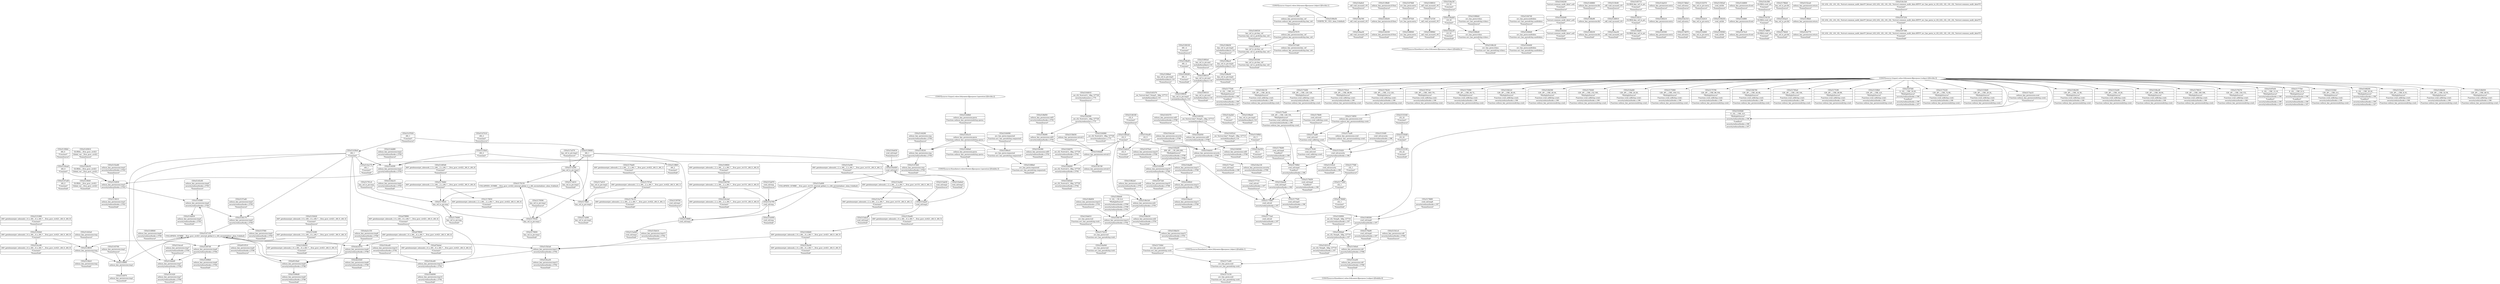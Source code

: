digraph {
	CE0x5144ea0 [shape=record,shape=Mrecord,label="{CE0x5144ea0|i64_0|*Constant*}"]
	CE0x516a9c0 [shape=record,shape=Mrecord,label="{CE0x516a9c0|_call_void_mcount()_#3|*SummSource*}"]
	CE0x514dd80 [shape=record,shape=Mrecord,label="{CE0x514dd80|selinux_key_permission:tmp2|security/selinux/hooks.c,5783|*SummSource*}"]
	CE0x517ea10 [shape=record,shape=Mrecord,label="{CE0x517ea10|selinux_key_permission:cred|Function::selinux_key_permission&Arg::cred::|*SummSource*}"]
	CE0x5149f60 [shape=record,shape=Mrecord,label="{CE0x5149f60|selinux_key_permission:tmp1}"]
	CE0x4a3c150 [shape=record,shape=Mrecord,label="{CE0x4a3c150|selinux_key_permission:tmp8|security/selinux/hooks.c,5786|*SummSource*}"]
	CE0x516b290 [shape=record,shape=Mrecord,label="{CE0x516b290|128:_i8*,_:_CRE_32,36_|*MultipleSource*|Function::cred_sid&Arg::cred::|security/selinux/hooks.c,196|Function::selinux_key_permission&Arg::cred::}"]
	CE0x5147d60 [shape=record,shape=Mrecord,label="{CE0x5147d60|selinux_key_permission:key_ref|Function::selinux_key_permission&Arg::key_ref::|*SummSource*}"]
	CE0x5145b50 [shape=record,shape=Mrecord,label="{CE0x5145b50|selinux_key_permission:if.then}"]
	CE0x5165370 [shape=record,shape=Mrecord,label="{CE0x5165370|_ret_%struct.key*_%tmp5,_!dbg_!27715|include/linux/key.h,116|*SummSource*}"]
	CE0x513f4b0 [shape=record,shape=Mrecord,label="{CE0x513f4b0|i64_0|*Constant*|*SummSource*}"]
	CE0x51670e0 [shape=record,shape=Mrecord,label="{CE0x51670e0|selinux_key_permission:tmp10|security/selinux/hooks.c,5789|*SummSource*}"]
	CE0x51678d0 [shape=record,shape=Mrecord,label="{CE0x51678d0|avc_has_perm:entry|*SummSource*}"]
	CE0x517a390 [shape=record,shape=Mrecord,label="{CE0x517a390|key_ref_to_ptr:tmp3}"]
	CE0x5150420 [shape=record,shape=Mrecord,label="{CE0x5150420|i64*_getelementptr_inbounds_(_6_x_i64_,_6_x_i64_*___llvm_gcov_ctr421,_i64_0,_i64_3)|*Constant*|*SummSource*}"]
	CE0x517eaf0 [shape=record,shape=Mrecord,label="{CE0x517eaf0|selinux_key_permission:cred|Function::selinux_key_permission&Arg::cred::|*SummSink*}"]
	CE0x5169530 [shape=record,shape=Mrecord,label="{CE0x5169530|key_ref_to_ptr:key_ref|Function::key_ref_to_ptr&Arg::key_ref::|*SummSource*}"]
	CE0x5178db0 [shape=record,shape=Mrecord,label="{CE0x5178db0|i64*_getelementptr_inbounds_(_2_x_i64_,_2_x_i64_*___llvm_gcov_ctr422,_i64_0,_i64_0)|*Constant*}"]
	CE0x517a720 [shape=record,shape=Mrecord,label="{CE0x517a720|_call_void_mcount()_#3}"]
	CE0x5144330 [shape=record,shape=Mrecord,label="{CE0x5144330|selinux_key_permission:if.then|*SummSink*}"]
	CE0x5171e60 [shape=record,shape=Mrecord,label="{CE0x5171e60|avc_has_perm:ssid|Function::avc_has_perm&Arg::ssid::}"]
	CE0x5188c20 [shape=record,shape=Mrecord,label="{CE0x5188c20|avc_has_perm:tclass|Function::avc_has_perm&Arg::tclass::|*SummSink*}"]
	CE0x5153e90 [shape=record,shape=Mrecord,label="{CE0x5153e90|128:_i8*,_:_CRE_16,20_|*MultipleSource*|Function::cred_sid&Arg::cred::|security/selinux/hooks.c,196|Function::selinux_key_permission&Arg::cred::}"]
	CE0x5199830 [shape=record,shape=Mrecord,label="{CE0x5199830|key_ref_to_ptr:tmp5|include/linux/key.h,116}"]
	CE0x5178f20 [shape=record,shape=Mrecord,label="{CE0x5178f20|i64*_getelementptr_inbounds_(_2_x_i64_,_2_x_i64_*___llvm_gcov_ctr422,_i64_0,_i64_0)|*Constant*|*SummSink*}"]
	CE0x51790e0 [shape=record,shape=Mrecord,label="{CE0x51790e0|key_ref_to_ptr:tmp}"]
	CE0x5160fc0 [shape=record,shape=Mrecord,label="{CE0x5160fc0|selinux_key_permission:tmp11|security/selinux/hooks.c,5789}"]
	CE0x515a2b0 [shape=record,shape=Mrecord,label="{CE0x515a2b0|i64*_getelementptr_inbounds_(_2_x_i64_,_2_x_i64_*___llvm_gcov_ctr131,_i64_0,_i64_1)|*Constant*}"]
	CE0x5188ec0 [shape=record,shape=Mrecord,label="{CE0x5188ec0|avc_has_perm:requested|Function::avc_has_perm&Arg::requested::}"]
	CE0x51520f0 [shape=record,shape=Mrecord,label="{CE0x51520f0|i64*_getelementptr_inbounds_(_6_x_i64_,_6_x_i64_*___llvm_gcov_ctr421,_i64_0,_i64_3)|*Constant*}"]
	CE0x517a010 [shape=record,shape=Mrecord,label="{CE0x517a010|key_ref_to_ptr:tmp2|*SummSource*}"]
	CE0x514ca00 [shape=record,shape=Mrecord,label="{CE0x514ca00|selinux_key_permission:call|security/selinux/hooks.c,5786|*SummSink*}"]
	CE0x515ab50 [shape=record,shape=Mrecord,label="{CE0x515ab50|cred_sid:tmp2|*SummSource*}"]
	CE0x513fdc0 [shape=record,shape=Mrecord,label="{CE0x513fdc0|selinux_key_permission:tmp|*SummSink*}"]
	CE0x5164740 [shape=record,shape=Mrecord,label="{CE0x5164740|avc_has_perm:auditdata|Function::avc_has_perm&Arg::auditdata::|*SummSource*}"]
	CE0x51541c0 [shape=record,shape=Mrecord,label="{CE0x51541c0|selinux_key_permission:call|security/selinux/hooks.c,5786|*SummSource*}"]
	CE0x51646d0 [shape=record,shape=Mrecord,label="{CE0x51646d0|avc_has_perm:auditdata|Function::avc_has_perm&Arg::auditdata::}"]
	CE0x5144170 [shape=record,shape=Mrecord,label="{CE0x5144170|selinux_key_permission:tmp5|security/selinux/hooks.c,5783}"]
	CE0x5146e90 [shape=record,shape=Mrecord,label="{CE0x5146e90|selinux_key_permission:bb}"]
	CE0x516bcd0 [shape=record,shape=Mrecord,label="{CE0x516bcd0|128:_i8*,_:_CRE_56,64_|*MultipleSource*|Function::cred_sid&Arg::cred::|security/selinux/hooks.c,196|Function::selinux_key_permission&Arg::cred::}"]
	CE0x5145e10 [shape=record,shape=Mrecord,label="{CE0x5145e10|selinux_key_permission:perm|Function::selinux_key_permission&Arg::perm::}"]
	CE0x51485d0 [shape=record,shape=Mrecord,label="{CE0x51485d0|i64*_getelementptr_inbounds_(_2_x_i64_,_2_x_i64_*___llvm_gcov_ctr422,_i64_0,_i64_0)|*Constant*|*SummSource*}"]
	CE0x513fc60 [shape=record,shape=Mrecord,label="{CE0x513fc60|_call_void_mcount()_#3|*SummSource*}"]
	CE0x514a630 [shape=record,shape=Mrecord,label="{CE0x514a630|selinux_key_permission:tmp4|security/selinux/hooks.c,5783|*SummSink*}"]
	CE0x5177bf0 [shape=record,shape=Mrecord,label="{CE0x5177bf0|cred_sid:tmp5|security/selinux/hooks.c,196|*SummSink*}"]
	CE0x517a080 [shape=record,shape=Mrecord,label="{CE0x517a080|key_ref_to_ptr:tmp2|*SummSink*}"]
	CE0x5176610 [shape=record,shape=Mrecord,label="{CE0x5176610|128:_i8*,_:_CRE_160,168_|*MultipleSource*|Function::cred_sid&Arg::cred::|security/selinux/hooks.c,196|Function::selinux_key_permission&Arg::cred::}"]
	CE0x5153fe0 [shape=record,shape=Mrecord,label="{CE0x5153fe0|i64_2|*Constant*}"]
	CE0x5185710 [shape=record,shape=Mrecord,label="{CE0x5185710|GLOBAL:key_ref_to_ptr|*Constant*|*SummSource*}"]
	CE0x518b430 [shape=record,shape=Mrecord,label="{CE0x518b430|selinux_key_permission:sid2|security/selinux/hooks.c,5791|*SummSink*}"]
	CE0x5147dd0 [shape=record,shape=Mrecord,label="{CE0x5147dd0|selinux_key_permission:key_ref|Function::selinux_key_permission&Arg::key_ref::|*SummSink*}"]
	CE0x5176270 [shape=record,shape=Mrecord,label="{CE0x5176270|128:_i8*,_:_CRE_144,152_|*MultipleSource*|Function::cred_sid&Arg::cred::|security/selinux/hooks.c,196|Function::selinux_key_permission&Arg::cred::}"]
	CE0x67f9f20 [shape=record,shape=Mrecord,label="{CE0x67f9f20|i64*_getelementptr_inbounds_(_6_x_i64_,_6_x_i64_*___llvm_gcov_ctr421,_i64_0,_i64_4)|*Constant*}"]
	CE0x5147830 [shape=record,shape=Mrecord,label="{CE0x5147830|i64_1|*Constant*|*SummSource*}"]
	CE0x516a4b0 [shape=record,shape=Mrecord,label="{CE0x516a4b0|cred_sid:tmp3}"]
	CE0x5167b30 [shape=record,shape=Mrecord,label="{CE0x5167b30|4:_i32,_:_CRE_12,16_|*MultipleSource*|security/selinux/hooks.c,196|*LoadInst*|security/selinux/hooks.c,196|security/selinux/hooks.c,197}"]
	CE0x517fc00 [shape=record,shape=Mrecord,label="{CE0x517fc00|cred_sid:cred|Function::cred_sid&Arg::cred::|*SummSink*}"]
	CE0x5145590 [shape=record,shape=Mrecord,label="{CE0x5145590|selinux_key_permission:entry|*SummSink*}"]
	CE0x5164b60 [shape=record,shape=Mrecord,label="{CE0x5164b60|i64*_getelementptr_inbounds_(_6_x_i64_,_6_x_i64_*___llvm_gcov_ctr421,_i64_0,_i64_5)|*Constant*}"]
	CE0x67f9f90 [shape=record,shape=Mrecord,label="{CE0x67f9f90|i64*_getelementptr_inbounds_(_6_x_i64_,_6_x_i64_*___llvm_gcov_ctr421,_i64_0,_i64_4)|*Constant*|*SummSource*}"]
	CE0x51777b0 [shape=record,shape=Mrecord,label="{CE0x51777b0|4:_i32,_:_CRE_8,12_|*MultipleSource*|security/selinux/hooks.c,196|*LoadInst*|security/selinux/hooks.c,196|security/selinux/hooks.c,197}"]
	CE0x5172210 [shape=record,shape=Mrecord,label="{CE0x5172210|avc_has_perm:tsid|Function::avc_has_perm&Arg::tsid::}"]
	CE0x5177fd0 [shape=record,shape=Mrecord,label="{CE0x5177fd0|i32_1|*Constant*|*SummSource*}"]
	CE0x51533b0 [shape=record,shape=Mrecord,label="{CE0x51533b0|128:_i8*,_:_CRE_0,4_|*MultipleSource*|Function::cred_sid&Arg::cred::|security/selinux/hooks.c,196|Function::selinux_key_permission&Arg::cred::}"]
	CE0x515b410 [shape=record,shape=Mrecord,label="{CE0x515b410|selinux_key_permission:tmp13|security/selinux/hooks.c,5792|*SummSource*}"]
	CE0x517d8e0 [shape=record,shape=Mrecord,label="{CE0x517d8e0|cred_sid:entry|*SummSource*}"]
	CE0x513f6d0 [shape=record,shape=Mrecord,label="{CE0x513f6d0|selinux_key_permission:if.then|*SummSource*}"]
	CE0x513f440 [shape=record,shape=Mrecord,label="{CE0x513f440|GLOBAL:__llvm_gcov_ctr421|Global_var:__llvm_gcov_ctr421|*SummSink*}"]
	CE0x515f210 [shape=record,shape=Mrecord,label="{CE0x515f210|GLOBAL:key_ref_to_ptr|*Constant*}"]
	CE0x5168200 [shape=record,shape=Mrecord,label="{CE0x5168200|4:_i32,_:_CRE_20,24_|*MultipleSource*|security/selinux/hooks.c,196|*LoadInst*|security/selinux/hooks.c,196|security/selinux/hooks.c,197}"]
	CE0x518bd10 [shape=record,shape=Mrecord,label="{CE0x518bd10|selinux_key_permission:tmp12|security/selinux/hooks.c,5791|*SummSink*}"]
	CE0x5180f00 [shape=record,shape=Mrecord,label="{CE0x5180f00|_ret_i32_%tmp6,_!dbg_!27716|security/selinux/hooks.c,197|*SummSource*}"]
	"CONST[source:0(mediator),value:2(dynamic)][purpose:{object}][SnkIdx:1]"
	CE0x514a2b0 [shape=record,shape=Mrecord,label="{CE0x514a2b0|i32_5|*Constant*|*SummSource*}"]
	CE0x518adf0 [shape=record,shape=Mrecord,label="{CE0x518adf0|selinux_key_permission:tmp11|security/selinux/hooks.c,5789|*SummSource*}"]
	CE0x5145c00 [shape=record,shape=Mrecord,label="{CE0x5145c00|selinux_key_permission:tmp4|security/selinux/hooks.c,5783|*SummSource*}"]
	CE0x515a4d0 [shape=record,shape=Mrecord,label="{CE0x515a4d0|cred_sid:tmp1|*SummSink*}"]
	CE0x518bf50 [shape=record,shape=Mrecord,label="{CE0x518bf50|selinux_key_permission:call3|security/selinux/hooks.c,5791|*SummSource*}"]
	CE0x5177ae0 [shape=record,shape=Mrecord,label="{CE0x5177ae0|cred_sid:tmp5|security/selinux/hooks.c,196|*SummSource*}"]
	CE0x514ebd0 [shape=record,shape=Mrecord,label="{CE0x514ebd0|selinux_key_permission:tmp7|security/selinux/hooks.c,5784}"]
	CE0x5153a30 [shape=record,shape=Mrecord,label="{CE0x5153a30|128:_i8*,_:_CRE_8,16_|*MultipleSource*|Function::cred_sid&Arg::cred::|security/selinux/hooks.c,196|Function::selinux_key_permission&Arg::cred::}"]
	CE0x5152410 [shape=record,shape=Mrecord,label="{CE0x5152410|key_ref_to_ptr:entry}"]
	CE0x515aae0 [shape=record,shape=Mrecord,label="{CE0x515aae0|cred_sid:tmp2}"]
	CE0x5198ef0 [shape=record,shape=Mrecord,label="{CE0x5198ef0|i64_-2|*Constant*}"]
	CE0x5159560 [shape=record,shape=Mrecord,label="{CE0x5159560|cred_sid:bb|*SummSink*}"]
	CE0x5157ed0 [shape=record,shape=Mrecord,label="{CE0x5157ed0|selinux_key_permission:tmp5|security/selinux/hooks.c,5783|*SummSource*}"]
	CE0x5144800 [shape=record,shape=Mrecord,label="{CE0x5144800|selinux_key_permission:if.end|*SummSource*}"]
	CE0x5198e00 [shape=record,shape=Mrecord,label="{CE0x5198e00|key_ref_to_ptr:tmp4|include/linux/key.h,116|*SummSink*}"]
	CE0x4a3c0e0 [shape=record,shape=Mrecord,label="{CE0x4a3c0e0|selinux_key_permission:tmp8|security/selinux/hooks.c,5786|*SummSink*}"]
	CE0x5144280 [shape=record,shape=Mrecord,label="{CE0x5144280|selinux_key_permission:cmp|security/selinux/hooks.c,5783|*SummSource*}"]
	CE0x514a350 [shape=record,shape=Mrecord,label="{CE0x514a350|i32_5|*Constant*|*SummSink*}"]
	CE0x516bb00 [shape=record,shape=Mrecord,label="{CE0x516bb00|128:_i8*,_:_CRE_52,56_|*MultipleSource*|Function::cred_sid&Arg::cred::|security/selinux/hooks.c,196|Function::selinux_key_permission&Arg::cred::}"]
	CE0x5169350 [shape=record,shape=Mrecord,label="{CE0x5169350|_ret_%struct.key*_%tmp5,_!dbg_!27715|include/linux/key.h,116}"]
	CE0x516aed0 [shape=record,shape=Mrecord,label="{CE0x516aed0|cred_sid:tmp5|security/selinux/hooks.c,196}"]
	CE0x5188940 [shape=record,shape=Mrecord,label="{CE0x5188940|avc_has_perm:entry|*SummSink*}"]
	CE0x518b6d0 [shape=record,shape=Mrecord,label="{CE0x518b6d0|0:_i32,_:_CR_0,4_|*MultipleSource*|security/selinux/hooks.c,5789|security/selinux/hooks.c,5789|security/selinux/hooks.c,5791}"]
	CE0x5153340 [shape=record,shape=Mrecord,label="{CE0x5153340|i32_22|*Constant*|*SummSource*}"]
	CE0x5199310 [shape=record,shape=Mrecord,label="{CE0x5199310|key_ref_to_ptr:and|include/linux/key.h,116|*SummSink*}"]
	CE0x518aab0 [shape=record,shape=Mrecord,label="{CE0x518aab0|i16_43|*Constant*}"]
	CE0x51472b0 [shape=record,shape=Mrecord,label="{CE0x51472b0|selinux_key_permission:cmp|security/selinux/hooks.c,5783|*SummSink*}"]
	CE0x5146910 [shape=record,shape=Mrecord,label="{CE0x5146910|_call_void_mcount()_#3}"]
	CE0x5164090 [shape=record,shape=Mrecord,label="{CE0x5164090|avc_has_perm:requested|Function::avc_has_perm&Arg::requested::|*SummSource*}"]
	CE0x5175ed0 [shape=record,shape=Mrecord,label="{CE0x5175ed0|128:_i8*,_:_CRE_128,136_|*MultipleSource*|Function::cred_sid&Arg::cred::|security/selinux/hooks.c,196|Function::selinux_key_permission&Arg::cred::}"]
	CE0x5146180 [shape=record,shape=Mrecord,label="{CE0x5146180|i32_0|*Constant*|*SummSource*}"]
	CE0x67fa0a0 [shape=record,shape=Mrecord,label="{CE0x67fa0a0|i64*_getelementptr_inbounds_(_6_x_i64_,_6_x_i64_*___llvm_gcov_ctr421,_i64_0,_i64_4)|*Constant*|*SummSink*}"]
	CE0x651f510 [shape=record,shape=Mrecord,label="{CE0x651f510|selinux_key_permission:tmp9|security/selinux/hooks.c,5786|*SummSource*}"]
	CE0x516b930 [shape=record,shape=Mrecord,label="{CE0x516b930|128:_i8*,_:_CRE_48,52_|*MultipleSource*|Function::cred_sid&Arg::cred::|security/selinux/hooks.c,196|Function::selinux_key_permission&Arg::cred::}"]
	CE0x5177e60 [shape=record,shape=Mrecord,label="{CE0x5177e60|i32_1|*Constant*}"]
	CE0x4a3c070 [shape=record,shape=Mrecord,label="{CE0x4a3c070|selinux_key_permission:tmp8|security/selinux/hooks.c,5786}"]
	CE0x5152660 [shape=record,shape=Mrecord,label="{CE0x5152660|key_ref_to_ptr:entry|*SummSink*}"]
	CE0x5147b70 [shape=record,shape=Mrecord,label="{CE0x5147b70|selinux_key_permission:key_ref|Function::selinux_key_permission&Arg::key_ref::}"]
	CE0x5144e30 [shape=record,shape=Mrecord,label="{CE0x5144e30|GLOBAL:__llvm_gcov_ctr421|Global_var:__llvm_gcov_ctr421}"]
	CE0x5151960 [shape=record,shape=Mrecord,label="{CE0x5151960|i64*_getelementptr_inbounds_(_6_x_i64_,_6_x_i64_*___llvm_gcov_ctr421,_i64_0,_i64_0)|*Constant*|*SummSource*}"]
	CE0x51775d0 [shape=record,shape=Mrecord,label="{CE0x51775d0|4:_i32,_:_CRE_0,4_|*MultipleSource*|security/selinux/hooks.c,196|*LoadInst*|security/selinux/hooks.c,196|security/selinux/hooks.c,197}"]
	CE0x5141420 [shape=record,shape=Mrecord,label="{CE0x5141420|selinux_key_permission:tmp7|security/selinux/hooks.c,5784|*SummSink*}"]
	CE0x5179600 [shape=record,shape=Mrecord,label="{CE0x5179600|key_ref_to_ptr:tmp1|*SummSink*}"]
	CE0x51474c0 [shape=record,shape=Mrecord,label="{CE0x51474c0|selinux_key_permission:if.end|*SummSink*}"]
	CE0x5164da0 [shape=record,shape=Mrecord,label="{CE0x5164da0|selinux_key_permission:retval.0}"]
	CE0x5162a30 [shape=record,shape=Mrecord,label="{CE0x5162a30|i16_43|*Constant*|*SummSink*}"]
	CE0x516b130 [shape=record,shape=Mrecord,label="{CE0x516b130|128:_i8*,_:_CRE_28,32_|*MultipleSource*|Function::cred_sid&Arg::cred::|security/selinux/hooks.c,196|Function::selinux_key_permission&Arg::cred::}"]
	CE0x514a170 [shape=record,shape=Mrecord,label="{CE0x514a170|i64_1|*Constant*|*SummSink*}"]
	CE0x515b630 [shape=record,shape=Mrecord,label="{CE0x515b630|selinux_key_permission:retval.0|*SummSource*}"]
	CE0x514ee30 [shape=record,shape=Mrecord,label="{CE0x514ee30|_call_void_mcount()_#3|*SummSink*}"]
	CE0x517d800 [shape=record,shape=Mrecord,label="{CE0x517d800|GLOBAL:cred_sid|*Constant*|*SummSink*}"]
	CE0x518d470 [shape=record,shape=Mrecord,label="{CE0x518d470|_ret_i32_%retval.0,_!dbg_!27729|security/selinux/hooks.c,5792|*SummSource*}"]
	CE0x5164400 [shape=record,shape=Mrecord,label="{CE0x5164400|avc_has_perm:auditdata|Function::avc_has_perm&Arg::auditdata::|*SummSink*}"]
	CE0x516a760 [shape=record,shape=Mrecord,label="{CE0x516a760|_call_void_mcount()_#3}"]
	CE0x518b9f0 [shape=record,shape=Mrecord,label="{CE0x518b9f0|selinux_key_permission:call3|security/selinux/hooks.c,5791}"]
	CE0x5153420 [shape=record,shape=Mrecord,label="{CE0x5153420|cred_sid:security|security/selinux/hooks.c,196}"]
	CE0x51540e0 [shape=record,shape=Mrecord,label="{CE0x51540e0|selinux_key_permission:call|security/selinux/hooks.c,5786}"]
	CE0x5175d00 [shape=record,shape=Mrecord,label="{CE0x5175d00|128:_i8*,_:_CRE_120,128_|*MultipleSource*|Function::cred_sid&Arg::cred::|security/selinux/hooks.c,196|Function::selinux_key_permission&Arg::cred::}"]
	CE0x5188fa0 [shape=record,shape=Mrecord,label="{CE0x5188fa0|avc_has_perm:requested|Function::avc_has_perm&Arg::requested::|*SummSink*}"]
	CE0x51438e0 [shape=record,shape=Mrecord,label="{CE0x51438e0|i64_1|*Constant*}"]
	CE0x5168300 [shape=record,shape=Mrecord,label="{CE0x5168300|cred_sid:tmp6|security/selinux/hooks.c,197}"]
	CE0x5164240 [shape=record,shape=Mrecord,label="{CE0x5164240|%struct.common_audit_data*_null|*Constant*|*SummSource*}"]
	CE0x5160210 [shape=record,shape=Mrecord,label="{CE0x5160210|selinux_key_permission:entry}"]
	CE0x51720b0 [shape=record,shape=Mrecord,label="{CE0x51720b0|avc_has_perm:ssid|Function::avc_has_perm&Arg::ssid::|*SummSource*}"]
	CE0x51755c0 [shape=record,shape=Mrecord,label="{CE0x51755c0|128:_i8*,_:_CRE_88,89_|*MultipleSource*|Function::cred_sid&Arg::cred::|security/selinux/hooks.c,196|Function::selinux_key_permission&Arg::cred::}"]
	CE0x51459f0 [shape=record,shape=Mrecord,label="{CE0x51459f0|selinux_key_permission:tmp4|security/selinux/hooks.c,5783}"]
	CE0x5178bb0 [shape=record,shape=Mrecord,label="{CE0x5178bb0|key_ref_to_ptr:bb|*SummSource*}"]
	CE0x518ced0 [shape=record,shape=Mrecord,label="{CE0x518ced0|selinux_key_permission:tmp14|security/selinux/hooks.c,5792|*SummSource*}"]
	CE0x5152830 [shape=record,shape=Mrecord,label="{CE0x5152830|selinux_key_permission:tmp3|security/selinux/hooks.c,5783}"]
	CE0x5175b30 [shape=record,shape=Mrecord,label="{CE0x5175b30|128:_i8*,_:_CRE_112,120_|*MultipleSource*|Function::cred_sid&Arg::cred::|security/selinux/hooks.c,196|Function::selinux_key_permission&Arg::cred::}"]
	CE0x518d400 [shape=record,shape=Mrecord,label="{CE0x518d400|_ret_i32_%retval.0,_!dbg_!27729|security/selinux/hooks.c,5792}"]
	CE0x5152ca0 [shape=record,shape=Mrecord,label="{CE0x5152ca0|selinux_key_permission:return|*SummSource*}"]
	CE0x5152e80 [shape=record,shape=Mrecord,label="{CE0x5152e80|selinux_key_permission:tmp3|security/selinux/hooks.c,5783|*SummSource*}"]
	CE0x51448b0 [shape=record,shape=Mrecord,label="{CE0x51448b0|selinux_key_permission:perm|Function::selinux_key_permission&Arg::perm::|*SummSource*}"]
	CE0x515bc00 [shape=record,shape=Mrecord,label="{CE0x515bc00|i64*_getelementptr_inbounds_(_6_x_i64_,_6_x_i64_*___llvm_gcov_ctr421,_i64_0,_i64_5)|*Constant*|*SummSink*}"]
	CE0x518a810 [shape=record,shape=Mrecord,label="{CE0x518a810|avc_has_perm:tsid|Function::avc_has_perm&Arg::tsid::|*SummSource*}"]
	"CONST[source:0(mediator),value:2(dynamic)][purpose:{object}][SnkIdx:2]"
	"CONST[source:1(input),value:2(dynamic)][purpose:{operation}][SrcIdx:2]"
	CE0x5160a00 [shape=record,shape=Mrecord,label="{CE0x5160a00|200:_i8*,_:_CR_200,208_|*MultipleSource*|security/selinux/hooks.c,5788|security/selinux/hooks.c,5789}"]
	CE0x5179520 [shape=record,shape=Mrecord,label="{CE0x5179520|key_ref_to_ptr:tmp1}"]
	CE0x5146230 [shape=record,shape=Mrecord,label="{CE0x5146230|selinux_key_permission:bb|*SummSink*}"]
	CE0x5165300 [shape=record,shape=Mrecord,label="{CE0x5165300|key_ref_to_ptr:key_ref|Function::key_ref_to_ptr&Arg::key_ref::|*SummSink*}"]
	CE0x51446a0 [shape=record,shape=Mrecord,label="{CE0x51446a0|selinux_key_permission:perm|Function::selinux_key_permission&Arg::perm::|*SummSink*}"]
	CE0x5144a10 [shape=record,shape=Mrecord,label="{CE0x5144a10|selinux_key_permission:tmp2|security/selinux/hooks.c,5783|*SummSink*}"]
	CE0x5179490 [shape=record,shape=Mrecord,label="{CE0x5179490|key_ref_to_ptr:tmp|*SummSink*}"]
	CE0x5198d30 [shape=record,shape=Mrecord,label="{CE0x5198d30|key_ref_to_ptr:tmp4|include/linux/key.h,116|*SummSource*}"]
	CE0x5199510 [shape=record,shape=Mrecord,label="{CE0x5199510|key_ref_to_ptr:and|include/linux/key.h,116}"]
	"CONST[source:1(input),value:2(dynamic)][purpose:{subject}][SrcIdx:3]"
	CE0x517ea80 [shape=record,shape=Mrecord,label="{CE0x517ea80|cred_sid:cred|Function::cred_sid&Arg::cred::}"]
	CE0x51696d0 [shape=record,shape=Mrecord,label="{CE0x51696d0|selinux_key_permission:tmp9|security/selinux/hooks.c,5786|*SummSink*}"]
	CE0x5147a40 [shape=record,shape=Mrecord,label="{CE0x5147a40|i64_0|*Constant*|*SummSink*}"]
	CE0x5178a90 [shape=record,shape=Mrecord,label="{CE0x5178a90|cred_sid:tmp6|security/selinux/hooks.c,197|*SummSink*}"]
	CE0x518ca30 [shape=record,shape=Mrecord,label="{CE0x518ca30|selinux_key_permission:tmp13|security/selinux/hooks.c,5792|*SummSink*}"]
	CE0x51767e0 [shape=record,shape=Mrecord,label="{CE0x51767e0|128:_i8*,_:_CRE_168,176_|*MultipleSource*|Function::cred_sid&Arg::cred::|security/selinux/hooks.c,196|Function::selinux_key_permission&Arg::cred::}"]
	CE0x514ece0 [shape=record,shape=Mrecord,label="{CE0x514ece0|selinux_key_permission:tmp7|security/selinux/hooks.c,5784|*SummSource*}"]
	CE0x5175080 [shape=record,shape=Mrecord,label="{CE0x5175080|128:_i8*,_:_CRE_64,72_|*MultipleSource*|Function::cred_sid&Arg::cred::|security/selinux/hooks.c,196|Function::selinux_key_permission&Arg::cred::}"]
	CE0x518aec0 [shape=record,shape=Mrecord,label="{CE0x518aec0|selinux_key_permission:tmp11|security/selinux/hooks.c,5789|*SummSink*}"]
	CE0x516b3c0 [shape=record,shape=Mrecord,label="{CE0x516b3c0|128:_i8*,_:_CRE_36,40_|*MultipleSource*|Function::cred_sid&Arg::cred::|security/selinux/hooks.c,196|Function::selinux_key_permission&Arg::cred::}"]
	CE0x513fd10 [shape=record,shape=Mrecord,label="{CE0x513fd10|selinux_key_permission:tmp3|security/selinux/hooks.c,5783|*SummSink*}"]
	CE0x51989b0 [shape=record,shape=Mrecord,label="{CE0x51989b0|_call_void_mcount()_#3|*SummSink*}"]
	CE0x5154150 [shape=record,shape=Mrecord,label="{CE0x5154150|GLOBAL:cred_sid|*Constant*}"]
	CE0x516b590 [shape=record,shape=Mrecord,label="{CE0x516b590|128:_i8*,_:_CRE_40,44_|*MultipleSource*|Function::cred_sid&Arg::cred::|security/selinux/hooks.c,196|Function::selinux_key_permission&Arg::cred::}"]
	CE0x5198ac0 [shape=record,shape=Mrecord,label="{CE0x5198ac0|key_ref_to_ptr:tmp4|include/linux/key.h,116}"]
	CE0x5176440 [shape=record,shape=Mrecord,label="{CE0x5176440|128:_i8*,_:_CRE_152,160_|*MultipleSource*|Function::cred_sid&Arg::cred::|security/selinux/hooks.c,196|Function::selinux_key_permission&Arg::cred::}"]
	CE0x516a0c0 [shape=record,shape=Mrecord,label="{CE0x516a0c0|selinux_key_permission:security|security/selinux/hooks.c,5789}"]
	CE0x51498b0 [shape=record,shape=Mrecord,label="{CE0x51498b0|selinux_key_permission:tmp6|security/selinux/hooks.c,5784|*SummSink*}"]
	CE0x51694c0 [shape=record,shape=Mrecord,label="{CE0x51694c0|key_ref_to_ptr:key_ref|Function::key_ref_to_ptr&Arg::key_ref::}"]
	CE0x516aa30 [shape=record,shape=Mrecord,label="{CE0x516aa30|_call_void_mcount()_#3|*SummSink*}"]
	CE0x516a1a0 [shape=record,shape=Mrecord,label="{CE0x516a1a0|selinux_key_permission:security|security/selinux/hooks.c,5789|*SummSource*}"]
	CE0x51465a0 [shape=record,shape=Mrecord,label="{CE0x51465a0|i32_0|*Constant*}"]
	CE0x516a130 [shape=record,shape=Mrecord,label="{CE0x516a130|selinux_key_permission:security|security/selinux/hooks.c,5789|*SummSink*}"]
	CE0x513ffd0 [shape=record,shape=Mrecord,label="{CE0x513ffd0|i64_2|*Constant*|*SummSink*}"]
	CE0x515b3a0 [shape=record,shape=Mrecord,label="{CE0x515b3a0|selinux_key_permission:tmp13|security/selinux/hooks.c,5792}"]
	CE0x515e000 [shape=record,shape=Mrecord,label="{CE0x515e000|cred_sid:tmp|*SummSink*}"]
	CE0x51642b0 [shape=record,shape=Mrecord,label="{CE0x51642b0|%struct.common_audit_data*_null|*Constant*|*SummSink*}"]
	CE0x518ac50 [shape=record,shape=Mrecord,label="{CE0x518ac50|i16_43|*Constant*|*SummSource*}"]
	CE0x518c080 [shape=record,shape=Mrecord,label="{CE0x518c080|selinux_key_permission:call3|security/selinux/hooks.c,5791|*SummSink*}"]
	CE0x518b1b0 [shape=record,shape=Mrecord,label="{CE0x518b1b0|selinux_key_permission:sid2|security/selinux/hooks.c,5791}"]
	CE0x514daf0 [shape=record,shape=Mrecord,label="{CE0x514daf0|GLOBAL:key_ref_to_ptr|*Constant*|*SummSink*}"]
	CE0x5199e50 [shape=record,shape=Mrecord,label="{CE0x5199e50|VOIDTB_TE:_CE2:_elem_0:default:}"]
	CE0x516afd0 [shape=record,shape=Mrecord,label="{CE0x516afd0|128:_i8*,_:_CRE_24,28_|*MultipleSource*|Function::cred_sid&Arg::cred::|security/selinux/hooks.c,196|Function::selinux_key_permission&Arg::cred::}"]
	CE0x518d760 [shape=record,shape=Mrecord,label="{CE0x518d760|i64*_getelementptr_inbounds_(_2_x_i64_,_2_x_i64_*___llvm_gcov_ctr131,_i64_0,_i64_0)|*Constant*}"]
	CE0x5147150 [shape=record,shape=Mrecord,label="{CE0x5147150|COLLAPSED:_GCMRE___llvm_gcov_ctr421_internal_global_6_x_i64_zeroinitializer:_elem_0:default:}"]
	CE0x5179590 [shape=record,shape=Mrecord,label="{CE0x5179590|key_ref_to_ptr:tmp1|*SummSource*}"]
	CE0x5164980 [shape=record,shape=Mrecord,label="{CE0x5164980|_ret_i32_%retval.0,_!dbg_!27728|security/selinux/avc.c,775|*SummSink*}"]
	CE0x5152570 [shape=record,shape=Mrecord,label="{CE0x5152570|key_ref_to_ptr:entry|*SummSource*}"]
	"CONST[source:0(mediator),value:0(static)][purpose:{operation}][SnkIdx:3]"
	CE0x5157f40 [shape=record,shape=Mrecord,label="{CE0x5157f40|selinux_key_permission:tmp5|security/selinux/hooks.c,5783|*SummSink*}"]
	CE0x516c2a0 [shape=record,shape=Mrecord,label="{CE0x516c2a0|i64*_getelementptr_inbounds_(_2_x_i64_,_2_x_i64_*___llvm_gcov_ctr131,_i64_0,_i64_0)|*Constant*|*SummSink*}"]
	CE0x518b850 [shape=record,shape=Mrecord,label="{CE0x518b850|selinux_key_permission:tmp12|security/selinux/hooks.c,5791|*SummSource*}"]
	CE0x515b7d0 [shape=record,shape=Mrecord,label="{CE0x515b7d0|selinux_key_permission:retval.0|*SummSink*}"]
	CE0x5175960 [shape=record,shape=Mrecord,label="{CE0x5175960|128:_i8*,_:_CRE_104,112_|*MultipleSource*|Function::cred_sid&Arg::cred::|security/selinux/hooks.c,196|Function::selinux_key_permission&Arg::cred::}"]
	CE0x517fb90 [shape=record,shape=Mrecord,label="{CE0x517fb90|cred_sid:cred|Function::cred_sid&Arg::cred::|*SummSource*}"]
	CE0x51620d0 [shape=record,shape=Mrecord,label="{CE0x51620d0|selinux_key_permission:tmp10|security/selinux/hooks.c,5789}"]
	CE0x514a010 [shape=record,shape=Mrecord,label="{CE0x514a010|selinux_key_permission:entry|*SummSource*}"]
	CE0x51596f0 [shape=record,shape=Mrecord,label="{CE0x51596f0|cred_sid:tmp1}"]
	CE0x5184560 [shape=record,shape=Mrecord,label="{CE0x5184560|selinux_key_permission:call1|security/selinux/hooks.c,5788|*SummSink*}"]
	CE0x516a6a0 [shape=record,shape=Mrecord,label="{CE0x516a6a0|cred_sid:tmp3|*SummSink*}"]
	CE0x5175790 [shape=record,shape=Mrecord,label="{CE0x5175790|128:_i8*,_:_CRE_96,104_|*MultipleSource*|Function::cred_sid&Arg::cred::|security/selinux/hooks.c,196|Function::selinux_key_permission&Arg::cred::}"]
	CE0x5182050 [shape=record,shape=Mrecord,label="{CE0x5182050|selinux_key_permission:call1|security/selinux/hooks.c,5788}"]
	CE0x516b760 [shape=record,shape=Mrecord,label="{CE0x516b760|128:_i8*,_:_CRE_44,48_|*MultipleSource*|Function::cred_sid&Arg::cred::|security/selinux/hooks.c,196|Function::selinux_key_permission&Arg::cred::}"]
	CE0x51639d0 [shape=record,shape=Mrecord,label="{CE0x51639d0|4:_i32,_:_CRE_4,8_|*MultipleSource*|security/selinux/hooks.c,196|*LoadInst*|security/selinux/hooks.c,196|security/selinux/hooks.c,197}"]
	CE0x51535c0 [shape=record,shape=Mrecord,label="{CE0x51535c0|cred_sid:security|security/selinux/hooks.c,196|*SummSink*}"]
	CE0x51831c0 [shape=record,shape=Mrecord,label="{CE0x51831c0|_ret_i32_%tmp6,_!dbg_!27716|security/selinux/hooks.c,197|*SummSink*}"]
	CE0x51998a0 [shape=record,shape=Mrecord,label="{CE0x51998a0|key_ref_to_ptr:tmp5|include/linux/key.h,116|*SummSource*}"]
	CE0x515e870 [shape=record,shape=Mrecord,label="{CE0x515e870|cred_sid:tmp|*SummSource*}"]
	"CONST[source:0(mediator),value:2(dynamic)][purpose:{subject}][SnkIdx:0]"
	CE0x5159230 [shape=record,shape=Mrecord,label="{CE0x5159230|cred_sid:bb}"]
	CE0x5179c10 [shape=record,shape=Mrecord,label="{CE0x5179c10|i64*_getelementptr_inbounds_(_2_x_i64_,_2_x_i64_*___llvm_gcov_ctr422,_i64_0,_i64_1)|*Constant*|*SummSink*}"]
	CE0x5199100 [shape=record,shape=Mrecord,label="{CE0x5199100|i64_-2|*Constant*|*SummSource*}"]
	CE0x51769b0 [shape=record,shape=Mrecord,label="{CE0x51769b0|cred_sid:tmp4|*LoadInst*|security/selinux/hooks.c,196}"]
	CE0x5159680 [shape=record,shape=Mrecord,label="{CE0x5159680|i64_1|*Constant*}"]
	CE0x5167520 [shape=record,shape=Mrecord,label="{CE0x5167520|avc_has_perm:entry}"]
	CE0x51502b0 [shape=record,shape=Mrecord,label="{CE0x51502b0|i64*_getelementptr_inbounds_(_6_x_i64_,_6_x_i64_*___llvm_gcov_ctr421,_i64_0,_i64_0)|*Constant*}"]
	CE0x5199280 [shape=record,shape=Mrecord,label="{CE0x5199280|i64_-2|*Constant*|*SummSink*}"]
	CE0x5145810 [shape=record,shape=Mrecord,label="{CE0x5145810|GLOBAL:__llvm_gcov_ctr421|Global_var:__llvm_gcov_ctr421|*SummSource*}"]
	CE0x515abc0 [shape=record,shape=Mrecord,label="{CE0x515abc0|cred_sid:tmp2|*SummSink*}"]
	CE0x514a0c0 [shape=record,shape=Mrecord,label="{CE0x514a0c0|i32_0|*Constant*|*SummSink*}"]
	CE0x517a570 [shape=record,shape=Mrecord,label="{CE0x517a570|key_ref_to_ptr:tmp3|*SummSource*}"]
	CE0x51530d0 [shape=record,shape=Mrecord,label="{CE0x51530d0|i32_22|*Constant*}"]
	CE0x518d5a0 [shape=record,shape=Mrecord,label="{CE0x518d5a0|_ret_i32_%retval.0,_!dbg_!27729|security/selinux/hooks.c,5792|*SummSink*}"]
	CE0x5176b80 [shape=record,shape=Mrecord,label="{CE0x5176b80|cred_sid:tmp4|*LoadInst*|security/selinux/hooks.c,196|*SummSource*}"]
	CE0x5145760 [shape=record,shape=Mrecord,label="{CE0x5145760|selinux_key_permission:tmp1|*SummSource*}"]
	CE0x517d950 [shape=record,shape=Mrecord,label="{CE0x517d950|selinux_key_permission:cred|Function::selinux_key_permission&Arg::cred::}"]
	CE0x51760a0 [shape=record,shape=Mrecord,label="{CE0x51760a0|128:_i8*,_:_CRE_136,144_|*MultipleSource*|Function::cred_sid&Arg::cred::|security/selinux/hooks.c,196|Function::selinux_key_permission&Arg::cred::}"]
	CE0x51445f0 [shape=record,shape=Mrecord,label="{CE0x51445f0|selinux_key_permission:tmp2|security/selinux/hooks.c,5783}"]
	CE0x517d870 [shape=record,shape=Mrecord,label="{CE0x517d870|cred_sid:entry|*SummSink*}"]
	CE0x513f230 [shape=record,shape=Mrecord,label="{CE0x513f230|selinux_key_permission:cmp|security/selinux/hooks.c,5783}"]
	CE0x5179a60 [shape=record,shape=Mrecord,label="{CE0x5179a60|i64*_getelementptr_inbounds_(_2_x_i64_,_2_x_i64_*___llvm_gcov_ctr422,_i64_0,_i64_1)|*Constant*|*SummSource*}"]
	CE0x51671b0 [shape=record,shape=Mrecord,label="{CE0x51671b0|selinux_key_permission:tmp10|security/selinux/hooks.c,5789|*SummSink*}"]
	CE0x5149840 [shape=record,shape=Mrecord,label="{CE0x5149840|selinux_key_permission:tmp6|security/selinux/hooks.c,5784|*SummSource*}"]
	CE0x5144f60 [shape=record,shape=Mrecord,label="{CE0x5144f60|selinux_key_permission:if.end}"]
	CE0x5147410 [shape=record,shape=Mrecord,label="{CE0x5147410|i64_2|*Constant*|*SummSource*}"]
	CE0x5167380 [shape=record,shape=Mrecord,label="{CE0x5167380|i32_(i32,_i32,_i16,_i32,_%struct.common_audit_data*)*_bitcast_(i32_(i32,_i32,_i16,_i32,_%struct.common_audit_data.495*)*_avc_has_perm_to_i32_(i32,_i32,_i16,_i32,_%struct.common_audit_data*)*)|*Constant*|*SummSink*}"]
	CE0x5164910 [shape=record,shape=Mrecord,label="{CE0x5164910|_ret_i32_%retval.0,_!dbg_!27728|security/selinux/avc.c,775|*SummSource*}"]
	CE0x5188bb0 [shape=record,shape=Mrecord,label="{CE0x5188bb0|avc_has_perm:tclass|Function::avc_has_perm&Arg::tclass::|*SummSource*}"]
	CE0x518d090 [shape=record,shape=Mrecord,label="{CE0x518d090|selinux_key_permission:tmp14|security/selinux/hooks.c,5792|*SummSink*}"]
	CE0x5172150 [shape=record,shape=Mrecord,label="{CE0x5172150|avc_has_perm:ssid|Function::avc_has_perm&Arg::ssid::|*SummSink*}"]
	CE0x5162b80 [shape=record,shape=Mrecord,label="{CE0x5162b80|%struct.common_audit_data*_null|*Constant*}"]
	CE0x51443e0 [shape=record,shape=Mrecord,label="{CE0x51443e0|selinux_key_permission:tmp|*SummSource*}"]
	CE0x518a940 [shape=record,shape=Mrecord,label="{CE0x518a940|avc_has_perm:tsid|Function::avc_has_perm&Arg::tsid::|*SummSink*}"]
	CE0x651f4a0 [shape=record,shape=Mrecord,label="{CE0x651f4a0|selinux_key_permission:tmp9|security/selinux/hooks.c,5786}"]
	CE0x5176d50 [shape=record,shape=Mrecord,label="{CE0x5176d50|cred_sid:tmp4|*LoadInst*|security/selinux/hooks.c,196|*SummSink*}"]
	CE0x516aaf0 [shape=record,shape=Mrecord,label="{CE0x516aaf0|i32_0|*Constant*}"]
	CE0x51791c0 [shape=record,shape=Mrecord,label="{CE0x51791c0|key_ref_to_ptr:tmp|*SummSource*}"]
	CE0x5178060 [shape=record,shape=Mrecord,label="{CE0x5178060|i32_1|*Constant*|*SummSink*}"]
	CE0x5159760 [shape=record,shape=Mrecord,label="{CE0x5159760|cred_sid:tmp1|*SummSource*}"]
	CE0x51534f0 [shape=record,shape=Mrecord,label="{CE0x51534f0|cred_sid:security|security/selinux/hooks.c,196|*SummSource*}"]
	CE0x517a610 [shape=record,shape=Mrecord,label="{CE0x517a610|key_ref_to_ptr:tmp3|*SummSink*}"]
	CE0x518b2e0 [shape=record,shape=Mrecord,label="{CE0x518b2e0|selinux_key_permission:sid2|security/selinux/hooks.c,5791|*SummSource*}"]
	CE0x5146860 [shape=record,shape=Mrecord,label="{CE0x5146860|selinux_key_permission:bb|*SummSource*}"]
	CE0x5178d20 [shape=record,shape=Mrecord,label="{CE0x5178d20|key_ref_to_ptr:bb|*SummSink*}"]
	CE0x515a720 [shape=record,shape=Mrecord,label="{CE0x515a720|i64*_getelementptr_inbounds_(_2_x_i64_,_2_x_i64_*___llvm_gcov_ctr131,_i64_0,_i64_1)|*Constant*|*SummSink*}"]
	CE0x5177640 [shape=record,shape=Mrecord,label="{CE0x5177640|cred_sid:sid|security/selinux/hooks.c,197}"]
	CE0x5179150 [shape=record,shape=Mrecord,label="{CE0x5179150|COLLAPSED:_GCMRE___llvm_gcov_ctr422_internal_global_2_x_i64_zeroinitializer:_elem_0:default:}"]
	CE0x51753f0 [shape=record,shape=Mrecord,label="{CE0x51753f0|128:_i8*,_:_CRE_80,88_|*MultipleSource*|Function::cred_sid&Arg::cred::|security/selinux/hooks.c,196|Function::selinux_key_permission&Arg::cred::}"]
	CE0x51995e0 [shape=record,shape=Mrecord,label="{CE0x51995e0|key_ref_to_ptr:and|include/linux/key.h,116|*SummSource*}"]
	CE0x5179fa0 [shape=record,shape=Mrecord,label="{CE0x5179fa0|key_ref_to_ptr:tmp2}"]
	CE0x5145f70 [shape=record,shape=Mrecord,label="{CE0x5145f70|selinux_key_permission:tmp1|*SummSink*}"]
	CE0x51655c0 [shape=record,shape=Mrecord,label="{CE0x51655c0|_ret_%struct.key*_%tmp5,_!dbg_!27715|include/linux/key.h,116|*SummSink*}"]
	CE0x5180da0 [shape=record,shape=Mrecord,label="{CE0x5180da0|_ret_i32_%tmp6,_!dbg_!27716|security/selinux/hooks.c,197}"]
	CE0x516a630 [shape=record,shape=Mrecord,label="{CE0x516a630|cred_sid:tmp3|*SummSource*}"]
	CE0x51772a0 [shape=record,shape=Mrecord,label="{CE0x51772a0|cred_sid:sid|security/selinux/hooks.c,197|*SummSink*}"]
	CE0x51538b0 [shape=record,shape=Mrecord,label="{CE0x51538b0|128:_i8*,_:_CRE_4,8_|*MultipleSource*|Function::cred_sid&Arg::cred::|security/selinux/hooks.c,196|Function::selinux_key_permission&Arg::cred::}"]
	"CONST[source:1(input),value:2(dynamic)][purpose:{object}][SrcIdx:1]"
	CE0x518ce60 [shape=record,shape=Mrecord,label="{CE0x518ce60|selinux_key_permission:tmp14|security/selinux/hooks.c,5792}"]
	CE0x51593e0 [shape=record,shape=Mrecord,label="{CE0x51593e0|cred_sid:bb|*SummSource*}"]
	CE0x5164580 [shape=record,shape=Mrecord,label="{CE0x5164580|_ret_i32_%retval.0,_!dbg_!27728|security/selinux/avc.c,775}"]
	CE0x518b740 [shape=record,shape=Mrecord,label="{CE0x518b740|selinux_key_permission:tmp12|security/selinux/hooks.c,5791}"]
	CE0x516c510 [shape=record,shape=Mrecord,label="{CE0x516c510|cred_sid:entry}"]
	CE0x515e790 [shape=record,shape=Mrecord,label="{CE0x515e790|cred_sid:tmp}"]
	CE0x5167fd0 [shape=record,shape=Mrecord,label="{CE0x5167fd0|4:_i32,_:_CRE_16,20_|*MultipleSource*|security/selinux/hooks.c,196|*LoadInst*|security/selinux/hooks.c,196|security/selinux/hooks.c,197}"]
	CE0x51497d0 [shape=record,shape=Mrecord,label="{CE0x51497d0|selinux_key_permission:tmp6|security/selinux/hooks.c,5784}"]
	CE0x5153190 [shape=record,shape=Mrecord,label="{CE0x5153190|i32_22|*Constant*|*SummSink*}"]
	CE0x5188b40 [shape=record,shape=Mrecord,label="{CE0x5188b40|avc_has_perm:tclass|Function::avc_has_perm&Arg::tclass::}"]
	CE0x5175220 [shape=record,shape=Mrecord,label="{CE0x5175220|128:_i8*,_:_CRE_72,80_|*MultipleSource*|Function::cred_sid&Arg::cred::|security/selinux/hooks.c,196|Function::selinux_key_permission&Arg::cred::}"]
	CE0x5198910 [shape=record,shape=Mrecord,label="{CE0x5198910|_call_void_mcount()_#3|*SummSource*}"]
	CE0x513fbb0 [shape=record,shape=Mrecord,label="{CE0x513fbb0|selinux_key_permission:return}"]
	CE0x5167250 [shape=record,shape=Mrecord,label="{CE0x5167250|i32_(i32,_i32,_i16,_i32,_%struct.common_audit_data*)*_bitcast_(i32_(i32,_i32,_i16,_i32,_%struct.common_audit_data.495*)*_avc_has_perm_to_i32_(i32,_i32,_i16,_i32,_%struct.common_audit_data*)*)|*Constant*}"]
	CE0x513f830 [shape=record,shape=Mrecord,label="{CE0x513f830|selinux_key_permission:tmp}"]
	CE0x514cc80 [shape=record,shape=Mrecord,label="{CE0x514cc80|i64*_getelementptr_inbounds_(_6_x_i64_,_6_x_i64_*___llvm_gcov_ctr421,_i64_0,_i64_0)|*Constant*|*SummSink*}"]
	CE0x51797a0 [shape=record,shape=Mrecord,label="{CE0x51797a0|i64*_getelementptr_inbounds_(_2_x_i64_,_2_x_i64_*___llvm_gcov_ctr422,_i64_0,_i64_1)|*Constant*}"]
	CE0x5183370 [shape=record,shape=Mrecord,label="{CE0x5183370|selinux_key_permission:call1|security/selinux/hooks.c,5788|*SummSource*}"]
	CE0x516c580 [shape=record,shape=Mrecord,label="{CE0x516c580|GLOBAL:cred_sid|*Constant*|*SummSource*}"]
	CE0x51788f0 [shape=record,shape=Mrecord,label="{CE0x51788f0|cred_sid:tmp6|security/selinux/hooks.c,197|*SummSource*}"]
	CE0x5160d20 [shape=record,shape=Mrecord,label="{CE0x5160d20|i64*_getelementptr_inbounds_(_6_x_i64_,_6_x_i64_*___llvm_gcov_ctr421,_i64_0,_i64_3)|*Constant*|*SummSink*}"]
	CE0x515e800 [shape=record,shape=Mrecord,label="{CE0x515e800|COLLAPSED:_GCMRE___llvm_gcov_ctr131_internal_global_2_x_i64_zeroinitializer:_elem_0:default:}"]
	CE0x518c1b0 [shape=record,shape=Mrecord,label="{CE0x518c1b0|i32_(i32,_i32,_i16,_i32,_%struct.common_audit_data*)*_bitcast_(i32_(i32,_i32,_i16,_i32,_%struct.common_audit_data.495*)*_avc_has_perm_to_i32_(i32,_i32,_i16,_i32,_%struct.common_audit_data*)*)|*Constant*|*SummSource*}"]
	CE0x515a5f0 [shape=record,shape=Mrecord,label="{CE0x515a5f0|i64*_getelementptr_inbounds_(_2_x_i64_,_2_x_i64_*___llvm_gcov_ctr131,_i64_0,_i64_1)|*Constant*|*SummSource*}"]
	CE0x515ba60 [shape=record,shape=Mrecord,label="{CE0x515ba60|i64*_getelementptr_inbounds_(_6_x_i64_,_6_x_i64_*___llvm_gcov_ctr421,_i64_0,_i64_5)|*Constant*|*SummSource*}"]
	CE0x5177710 [shape=record,shape=Mrecord,label="{CE0x5177710|cred_sid:sid|security/selinux/hooks.c,197|*SummSource*}"]
	CE0x5153b60 [shape=record,shape=Mrecord,label="{CE0x5153b60|128:_i8*,_:_CRE_20,24_|*MultipleSource*|Function::cred_sid&Arg::cred::|security/selinux/hooks.c,196|Function::selinux_key_permission&Arg::cred::}"]
	CE0x5169f20 [shape=record,shape=Mrecord,label="{CE0x5169f20|i64*_getelementptr_inbounds_(_2_x_i64_,_2_x_i64_*___llvm_gcov_ctr131,_i64_0,_i64_0)|*Constant*|*SummSource*}"]
	CE0x5163ac0 [shape=record,shape=Mrecord,label="{CE0x5163ac0|key_ref_to_ptr:bb}"]
	CE0x5199a20 [shape=record,shape=Mrecord,label="{CE0x5199a20|key_ref_to_ptr:tmp5|include/linux/key.h,116|*SummSink*}"]
	CE0x5142770 [shape=record,shape=Mrecord,label="{CE0x5142770|selinux_key_permission:return|*SummSink*}"]
	CE0x5150fb0 [shape=record,shape=Mrecord,label="{CE0x5150fb0|i32_5|*Constant*}"]
	CE0x5152830 -> CE0x513fd10
	CE0x51465a0 -> CE0x5164da0
	CE0x5179a60 -> CE0x51797a0
	CE0x5147d60 -> CE0x5147b70
	CE0x51520f0 -> CE0x5160d20
	CE0x517a570 -> CE0x517a390
	CE0x516a1a0 -> CE0x516a0c0
	CE0x5164b60 -> CE0x515bc00
	CE0x516a4b0 -> CE0x515e800
	CE0x651f4a0 -> CE0x5147150
	CE0x515ab50 -> CE0x515aae0
	"CONST[source:1(input),value:2(dynamic)][purpose:{subject}][SrcIdx:3]" -> CE0x5175960
	CE0x651f4a0 -> CE0x51696d0
	CE0x516a0c0 -> CE0x516a130
	CE0x67f9f90 -> CE0x67f9f20
	CE0x5144800 -> CE0x5144f60
	"CONST[source:1(input),value:2(dynamic)][purpose:{subject}][SrcIdx:3]" -> CE0x5175d00
	CE0x5175ed0 -> CE0x51769b0
	CE0x5164240 -> CE0x5162b80
	CE0x5152e80 -> CE0x5152830
	CE0x5164b60 -> CE0x515b3a0
	CE0x5171e60 -> CE0x5172150
	CE0x518d400 -> CE0x518d5a0
	CE0x5179520 -> CE0x5179600
	CE0x5164740 -> CE0x51646d0
	"CONST[source:1(input),value:2(dynamic)][purpose:{subject}][SrcIdx:3]" -> CE0x5153a30
	CE0x51502b0 -> CE0x514cc80
	CE0x5168300 -> CE0x5178a90
	CE0x5199100 -> CE0x5198ef0
	CE0x5145e10 -> CE0x513f230
	CE0x5164580 -> CE0x518b9f0
	CE0x5164910 -> CE0x5164580
	CE0x5177640 -> CE0x51772a0
	"CONST[source:1(input),value:2(dynamic)][purpose:{subject}][SrcIdx:3]" -> CE0x51760a0
	"CONST[source:1(input),value:2(dynamic)][purpose:{subject}][SrcIdx:3]" -> CE0x516b760
	CE0x5146860 -> CE0x5146e90
	CE0x5153fe0 -> CE0x51445f0
	CE0x51541c0 -> CE0x51540e0
	CE0x5177640 -> CE0x5168300
	CE0x514dd80 -> CE0x51445f0
	CE0x5160fc0 -> CE0x518b1b0
	CE0x5159680 -> CE0x517a390
	CE0x514ece0 -> CE0x514ebd0
	CE0x5180da0 -> CE0x51831c0
	CE0x5198d30 -> CE0x5198ac0
	"CONST[source:1(input),value:2(dynamic)][purpose:{subject}][SrcIdx:3]" -> CE0x5175790
	CE0x5154150 -> CE0x517d800
	CE0x518d760 -> CE0x515e790
	CE0x51540e0 -> CE0x5171e60
	CE0x51790e0 -> CE0x5179520
	CE0x5145e10 -> CE0x5188ec0
	CE0x5177ae0 -> CE0x516aed0
	CE0x51769b0 -> CE0x516aed0
	CE0x516a4b0 -> CE0x516a6a0
	"CONST[source:1(input),value:2(dynamic)][purpose:{subject}][SrcIdx:3]" -> CE0x516bb00
	"CONST[source:1(input),value:2(dynamic)][purpose:{subject}][SrcIdx:3]" -> CE0x5175b30
	"CONST[source:1(input),value:2(dynamic)][purpose:{subject}][SrcIdx:3]" -> CE0x51775d0
	CE0x5150fb0 -> CE0x516a0c0
	CE0x51593e0 -> CE0x5159230
	CE0x51797a0 -> CE0x5179fa0
	CE0x51646d0 -> CE0x5164400
	CE0x51445f0 -> CE0x5152830
	CE0x5147150 -> CE0x513f830
	CE0x5164580 -> CE0x5164980
	CE0x5151960 -> CE0x51502b0
	CE0x516c510 -> CE0x517d870
	CE0x515aae0 -> CE0x516a4b0
	CE0x5179590 -> CE0x5179520
	CE0x51446a0 -> "CONST[source:0(mediator),value:0(static)][purpose:{operation}][SnkIdx:3]"
	CE0x518adf0 -> CE0x5160fc0
	"CONST[source:1(input),value:2(dynamic)][purpose:{subject}][SrcIdx:3]" -> CE0x516b590
	CE0x51438e0 -> CE0x5144170
	CE0x5145810 -> CE0x5144e30
	CE0x5153420 -> CE0x51769b0
	CE0x5176b80 -> CE0x51769b0
	"CONST[source:1(input),value:2(dynamic)][purpose:{subject}][SrcIdx:3]" -> CE0x516b930
	CE0x515f210 -> CE0x514daf0
	CE0x513f830 -> CE0x5149f60
	CE0x5180f00 -> CE0x5180da0
	CE0x5178db0 -> CE0x5178f20
	"CONST[source:1(input),value:2(dynamic)][purpose:{object}][SrcIdx:1]" -> CE0x5199e50
	CE0x51790e0 -> CE0x5179490
	CE0x5145c00 -> CE0x51459f0
	CE0x5150420 -> CE0x51520f0
	CE0x51678d0 -> CE0x5167520
	CE0x5144ea0 -> CE0x5147a40
	CE0x5157ed0 -> CE0x5144170
	"CONST[source:1(input),value:2(dynamic)][purpose:{subject}][SrcIdx:3]" -> CE0x5176610
	CE0x5199510 -> CE0x5199310
	CE0x51438e0 -> CE0x514a170
	CE0x51670e0 -> CE0x51620d0
	CE0x515a2b0 -> CE0x515aae0
	CE0x5146910 -> CE0x514ee30
	CE0x67f9f20 -> CE0x67fa0a0
	CE0x517fb90 -> CE0x517ea80
	CE0x51465a0 -> CE0x514a0c0
	CE0x51694c0 -> CE0x5198ac0
	CE0x5145e10 -> CE0x51446a0
	"CONST[source:1(input),value:2(dynamic)][purpose:{subject}][SrcIdx:3]" -> CE0x516b3c0
	CE0x51459f0 -> CE0x514a630
	CE0x67f9f20 -> CE0x4a3c070
	CE0x518b1b0 -> CE0x518b430
	CE0x518d470 -> CE0x518d400
	CE0x5159680 -> CE0x5179520
	CE0x513f6d0 -> CE0x5145b50
	"CONST[source:1(input),value:2(dynamic)][purpose:{subject}][SrcIdx:3]" -> CE0x5153e90
	CE0x514ebd0 -> CE0x5141420
	CE0x51998a0 -> CE0x5199830
	CE0x513f830 -> CE0x513fdc0
	CE0x5198ac0 -> CE0x5198e00
	CE0x5182050 -> CE0x5184560
	CE0x516aaf0 -> CE0x5177640
	CE0x518ce60 -> CE0x5147150
	CE0x518bf50 -> CE0x518b9f0
	CE0x5146e90 -> CE0x5146230
	CE0x51497d0 -> CE0x514ebd0
	CE0x51540e0 -> CE0x514ca00
	CE0x51788f0 -> CE0x5168300
	CE0x51530d0 -> CE0x5153420
	CE0x51459f0 -> CE0x5144170
	CE0x51438e0 -> CE0x651f4a0
	CE0x51438e0 -> CE0x51445f0
	CE0x4a3c150 -> CE0x4a3c070
	CE0x5144e30 -> CE0x513f440
	CE0x5160fc0 -> CE0x518aec0
	CE0x5149f60 -> CE0x5147150
	CE0x51438e0 -> CE0x518ce60
	CE0x518b9f0 -> CE0x518c080
	CE0x5198ac0 -> CE0x5199510
	CE0x514a010 -> CE0x5160210
	CE0x51620d0 -> CE0x5160fc0
	CE0x5152830 -> CE0x51459f0
	CE0x5162b80 -> CE0x51646d0
	CE0x51797a0 -> CE0x5179c10
	CE0x5146180 -> CE0x516aaf0
	CE0x651f510 -> CE0x651f4a0
	"CONST[source:1(input),value:2(dynamic)][purpose:{subject}][SrcIdx:3]" -> CE0x51755c0
	CE0x5169f20 -> CE0x518d760
	CE0x51448b0 -> CE0x5145e10
	CE0x51534f0 -> CE0x5153420
	CE0x517d950 -> CE0x517eaf0
	CE0x5150fb0 -> CE0x514a350
	CE0x517ea10 -> CE0x517d950
	CE0x51445f0 -> CE0x5144a10
	CE0x5147b70 -> CE0x5147dd0
	CE0x51465a0 -> CE0x513f230
	CE0x516a9c0 -> CE0x516a760
	"CONST[source:1(input),value:2(dynamic)][purpose:{subject}][SrcIdx:3]" -> CE0x517ea10
	CE0x5144170 -> CE0x5147150
	CE0x515ba60 -> CE0x5164b60
	CE0x51485d0 -> CE0x5178db0
	CE0x515b630 -> CE0x5164da0
	CE0x5198910 -> CE0x517a720
	CE0x5153fe0 -> CE0x513ffd0
	CE0x515e790 -> CE0x515e000
	"CONST[source:1(input),value:2(dynamic)][purpose:{subject}][SrcIdx:3]" -> CE0x51538b0
	CE0x5188bb0 -> CE0x5188b40
	CE0x5164da0 -> CE0x515b7d0
	"CONST[source:1(input),value:2(dynamic)][purpose:{subject}][SrcIdx:3]" -> CE0x5176440
	CE0x5169350 -> CE0x51655c0
	CE0x51596f0 -> CE0x515a4d0
	CE0x5162b80 -> CE0x51642b0
	CE0x51769b0 -> CE0x5176d50
	"CONST[source:1(input),value:2(dynamic)][purpose:{object}][SrcIdx:1]" -> CE0x5147d60
	"CONST[source:1(input),value:2(dynamic)][purpose:{subject}][SrcIdx:3]" -> CE0x5175080
	CE0x5172210 -> CE0x518a940
	CE0x517ea80 -> CE0x5153420
	CE0x51995e0 -> CE0x5199510
	CE0x5179150 -> CE0x5179fa0
	CE0x514a2b0 -> CE0x5150fb0
	CE0x5144280 -> CE0x513f230
	CE0x5144ea0 -> CE0x5152830
	CE0x51438e0 -> CE0x514ebd0
	CE0x5152410 -> CE0x5152660
	CE0x5198ef0 -> CE0x5199510
	CE0x515e790 -> CE0x51596f0
	CE0x513fbb0 -> CE0x5142770
	CE0x513fc60 -> CE0x5146910
	CE0x517a390 -> CE0x517a610
	"CONST[source:1(input),value:2(dynamic)][purpose:{subject}][SrcIdx:3]" -> CE0x516b130
	CE0x5145b50 -> CE0x5144330
	CE0x51620d0 -> CE0x51671b0
	CE0x5177e60 -> CE0x5177640
	CE0x5185710 -> CE0x515f210
	CE0x516aed0 -> CE0x5177bf0
	CE0x518aab0 -> CE0x5162a30
	CE0x5183370 -> CE0x5182050
	CE0x517a390 -> CE0x5179150
	CE0x518ced0 -> CE0x518ce60
	CE0x5159760 -> CE0x51596f0
	CE0x5147830 -> CE0x5159680
	CE0x5164090 -> CE0x5188ec0
	CE0x51520f0 -> CE0x51497d0
	CE0x5160a00 -> CE0x51620d0
	"CONST[source:1(input),value:2(dynamic)][purpose:{subject}][SrcIdx:3]" -> CE0x516b290
	CE0x515a5f0 -> CE0x515a2b0
	CE0x515b3a0 -> CE0x518ce60
	CE0x5169350 -> CE0x5182050
	CE0x5179150 -> CE0x51790e0
	CE0x5147410 -> CE0x5153fe0
	CE0x518b2e0 -> CE0x518b1b0
	CE0x517d950 -> CE0x517ea80
	CE0x5199830 -> CE0x5169350
	CE0x5159680 -> CE0x516a4b0
	CE0x5178db0 -> CE0x51790e0
	CE0x51720b0 -> CE0x5171e60
	CE0x515b410 -> CE0x515b3a0
	CE0x515e800 -> CE0x515aae0
	CE0x518b740 -> CE0x518bd10
	CE0x5180da0 -> CE0x51540e0
	CE0x516aaf0 -> CE0x5153420
	CE0x5188ec0 -> CE0x5188fa0
	CE0x515aae0 -> CE0x515abc0
	CE0x4a3c070 -> CE0x4a3c0e0
	CE0x516a760 -> CE0x516aa30
	CE0x518ac50 -> CE0x518aab0
	CE0x516c580 -> CE0x5154150
	CE0x5167520 -> CE0x5188940
	CE0x51791c0 -> CE0x51790e0
	"CONST[source:1(input),value:2(dynamic)][purpose:{operation}][SrcIdx:2]" -> CE0x51448b0
	CE0x515e870 -> CE0x515e790
	CE0x51438e0 -> CE0x5149f60
	CE0x51596f0 -> CE0x515e800
	CE0x5152570 -> CE0x5152410
	CE0x516a630 -> CE0x516a4b0
	CE0x51502b0 -> CE0x513f830
	CE0x515b3a0 -> CE0x518ca30
	CE0x515a2b0 -> CE0x515a720
	CE0x516aaf0 -> CE0x514a0c0
	CE0x514ca00 -> "CONST[source:0(mediator),value:2(dynamic)][purpose:{subject}][SnkIdx:0]"
	CE0x5159230 -> CE0x5159560
	"CONST[source:1(input),value:2(dynamic)][purpose:{subject}][SrcIdx:3]" -> CE0x516afd0
	CE0x5159680 -> CE0x51596f0
	CE0x5160210 -> CE0x5145590
	CE0x5178bb0 -> CE0x5163ac0
	"CONST[source:1(input),value:2(dynamic)][purpose:{subject}][SrcIdx:3]" -> CE0x5176270
	CE0x51465a0 -> CE0x516a0c0
	CE0x5198ef0 -> CE0x5199280
	CE0x518ce60 -> CE0x518d090
	CE0x5167250 -> CE0x5167380
	CE0x515e800 -> CE0x515e790
	CE0x5164da0 -> CE0x518d400
	"CONST[source:1(input),value:2(dynamic)][purpose:{subject}][SrcIdx:3]" -> CE0x5153b60
	CE0x518bd10 -> "CONST[source:0(mediator),value:2(dynamic)][purpose:{object}][SnkIdx:1]"
	"CONST[source:1(input),value:2(dynamic)][purpose:{subject}][SrcIdx:3]" -> CE0x51753f0
	CE0x517a010 -> CE0x5179fa0
	CE0x518b1b0 -> CE0x518b740
	CE0x5165370 -> CE0x5169350
	CE0x51694c0 -> CE0x5165300
	"CONST[source:1(input),value:2(dynamic)][purpose:{subject}][SrcIdx:3]" -> CE0x5167b30
	CE0x5149840 -> CE0x51497d0
	CE0x514ebd0 -> CE0x5147150
	CE0x518c1b0 -> CE0x5167250
	"CONST[source:1(input),value:2(dynamic)][purpose:{subject}][SrcIdx:3]" -> CE0x5175ed0
	CE0x51530d0 -> CE0x5153190
	CE0x518b6d0 -> CE0x518b740
	CE0x5159680 -> CE0x514a170
	CE0x51443e0 -> CE0x513f830
	CE0x5168300 -> CE0x5180da0
	CE0x5188b40 -> CE0x5188c20
	CE0x5177fd0 -> CE0x5177e60
	CE0x5147150 -> CE0x51459f0
	"CONST[source:1(input),value:2(dynamic)][purpose:{subject}][SrcIdx:3]" -> CE0x51777b0
	CE0x5149f60 -> CE0x5145f70
	CE0x517ea80 -> CE0x517fc00
	CE0x5146180 -> CE0x51465a0
	CE0x5153340 -> CE0x51530d0
	CE0x516aed0 -> CE0x5177640
	CE0x513f4b0 -> CE0x5144ea0
	CE0x513f230 -> CE0x51472b0
	CE0x518a810 -> CE0x5172210
	"CONST[source:1(input),value:2(dynamic)][purpose:{subject}][SrcIdx:3]" -> CE0x516bcd0
	CE0x51465a0 -> CE0x518b1b0
	CE0x513f230 -> CE0x51445f0
	CE0x4a3c070 -> CE0x651f4a0
	CE0x518b9f0 -> CE0x5164da0
	CE0x516a0c0 -> CE0x51620d0
	"CONST[source:1(input),value:2(dynamic)][purpose:{subject}][SrcIdx:3]" -> CE0x5168200
	CE0x5163ac0 -> CE0x5178d20
	"CONST[source:1(input),value:2(dynamic)][purpose:{subject}][SrcIdx:3]" -> CE0x5175220
	"CONST[source:1(input),value:2(dynamic)][purpose:{subject}][SrcIdx:3]" -> CE0x51639d0
	CE0x51497d0 -> CE0x51498b0
	CE0x5147150 -> CE0x51497d0
	CE0x518b850 -> CE0x518b740
	"CONST[source:1(input),value:2(dynamic)][purpose:{subject}][SrcIdx:3]" -> CE0x51767e0
	CE0x518b740 -> CE0x5172210
	CE0x5199830 -> CE0x5199a20
	CE0x5144170 -> CE0x5157f40
	CE0x5147830 -> CE0x51438e0
	CE0x51639d0 -> CE0x5168300
	CE0x5177e60 -> CE0x5178060
	CE0x517a720 -> CE0x51989b0
	CE0x5147b70 -> CE0x51694c0
	CE0x5177710 -> CE0x5177640
	CE0x5182050 -> CE0x516a0c0
	CE0x518aab0 -> CE0x5188b40
	CE0x5147150 -> CE0x4a3c070
	CE0x517d8e0 -> CE0x516c510
	CE0x5169530 -> CE0x51694c0
	CE0x5179fa0 -> CE0x517a080
	CE0x5199510 -> CE0x5199830
	CE0x5179fa0 -> CE0x517a390
	CE0x518d760 -> CE0x516c2a0
	CE0x5144e30 -> CE0x5152830
	CE0x5179520 -> CE0x5179150
	CE0x5153420 -> CE0x51535c0
	CE0x5152ca0 -> CE0x513fbb0
	"CONST[source:1(input),value:2(dynamic)][purpose:{subject}][SrcIdx:3]" -> CE0x5167fd0
	"CONST[source:1(input),value:2(dynamic)][purpose:{subject}][SrcIdx:3]" -> CE0x51533b0
	CE0x5162a30 -> "CONST[source:0(mediator),value:2(dynamic)][purpose:{object}][SnkIdx:2]"
	CE0x5145760 -> CE0x5149f60
	CE0x5147150 -> CE0x515b3a0
	CE0x5144f60 -> CE0x51474c0
}